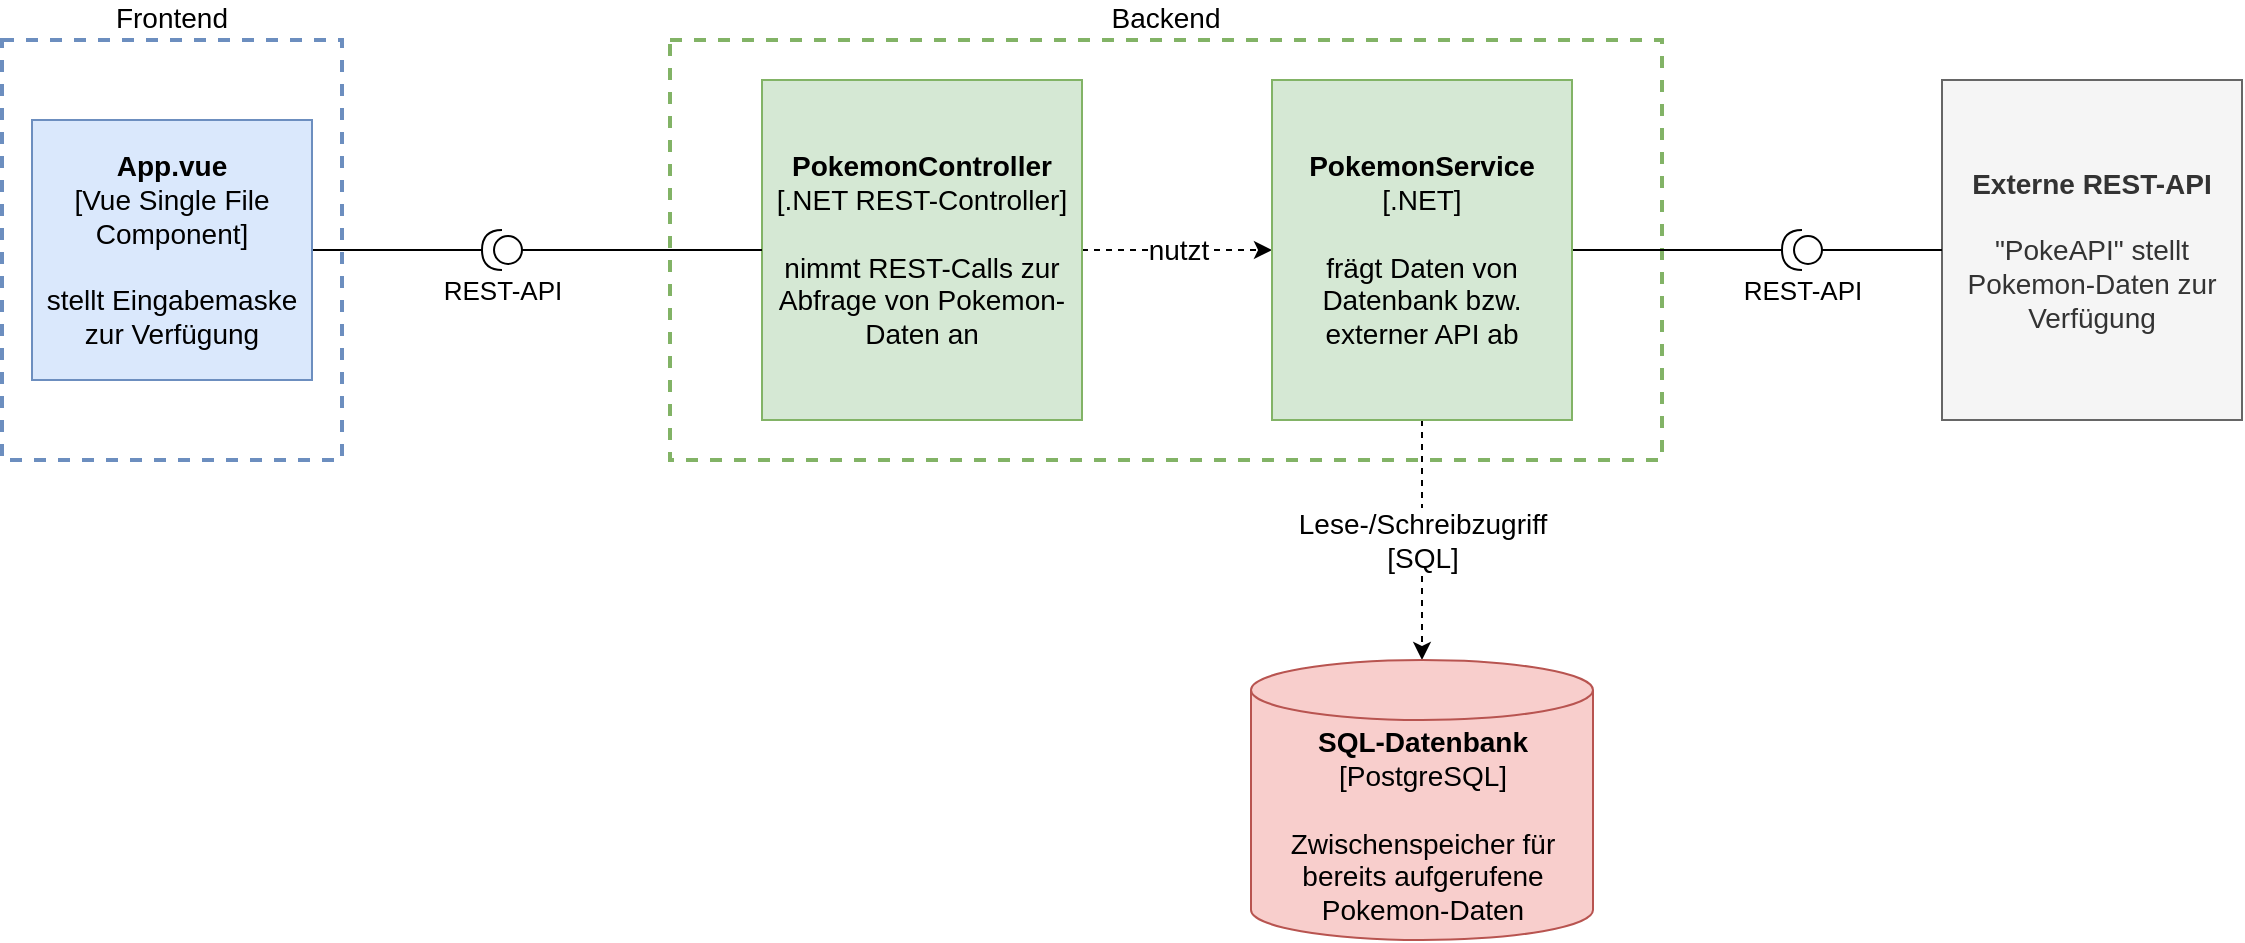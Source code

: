 <mxfile version="21.3.2" type="device">
  <diagram name="Seite-1" id="uukCMZsNi52-b3Le0xTW">
    <mxGraphModel dx="2954" dy="1078" grid="1" gridSize="10" guides="1" tooltips="1" connect="1" arrows="1" fold="1" page="1" pageScale="1" pageWidth="827" pageHeight="1169" math="0" shadow="0">
      <root>
        <mxCell id="0" />
        <mxCell id="1" parent="0" />
        <mxCell id="FsrfxaNs0TA1GNJ42hSI-8" style="edgeStyle=orthogonalEdgeStyle;rounded=0;orthogonalLoop=1;jettySize=auto;html=1;entryX=1;entryY=0.5;entryDx=0;entryDy=0;entryPerimeter=0;endArrow=none;endFill=0;exitX=1;exitY=0.5;exitDx=0;exitDy=0;" edge="1" parent="1" source="FsrfxaNs0TA1GNJ42hSI-10" target="FsrfxaNs0TA1GNJ42hSI-7">
          <mxGeometry relative="1" as="geometry" />
        </mxCell>
        <mxCell id="zNEgu30txlpyItWICn7m-1" value="Frontend" style="rounded=0;whiteSpace=wrap;html=1;labelPosition=center;verticalLabelPosition=top;align=center;verticalAlign=bottom;fillColor=none;strokeColor=#6c8ebf;fontSize=14;fontStyle=0;dashed=1;strokeWidth=2;" parent="1" vertex="1">
          <mxGeometry x="80" y="290" width="170" height="210" as="geometry" />
        </mxCell>
        <mxCell id="zNEgu30txlpyItWICn7m-11" value="Backend" style="rounded=0;whiteSpace=wrap;html=1;labelPosition=center;verticalLabelPosition=top;align=center;verticalAlign=bottom;fillColor=none;strokeColor=#82b366;fontSize=14;fontStyle=0;strokeWidth=2;dashed=1;" parent="1" vertex="1">
          <mxGeometry x="414" y="290" width="496" height="210" as="geometry" />
        </mxCell>
        <mxCell id="zNEgu30txlpyItWICn7m-21" value="nutzt" style="edgeStyle=orthogonalEdgeStyle;rounded=0;orthogonalLoop=1;jettySize=auto;html=1;entryX=0;entryY=0.5;entryDx=0;entryDy=0;endArrow=classic;endFill=1;fontSize=14;fontStyle=0;dashed=1;" parent="1" source="zNEgu30txlpyItWICn7m-12" target="zNEgu30txlpyItWICn7m-13" edge="1">
          <mxGeometry relative="1" as="geometry" />
        </mxCell>
        <mxCell id="zNEgu30txlpyItWICn7m-12" value="&lt;div&gt;PokemonController&lt;/div&gt;&lt;div&gt;&lt;span style=&quot;font-weight: normal;&quot;&gt;[.NET REST-Controller]&lt;/span&gt;&lt;/div&gt;&lt;div&gt;&lt;span style=&quot;font-weight: normal;&quot;&gt;&lt;br&gt;&lt;/span&gt;&lt;/div&gt;&lt;div&gt;&lt;span style=&quot;font-weight: normal;&quot;&gt;nimmt REST-Calls zur Abfrage von Pokemon-Daten an&lt;br&gt;&lt;/span&gt;&lt;/div&gt;" style="rounded=0;whiteSpace=wrap;html=1;fontSize=14;fontStyle=1;fillColor=#d5e8d4;strokeColor=#82b366;" parent="1" vertex="1">
          <mxGeometry x="460" y="310" width="160" height="170" as="geometry" />
        </mxCell>
        <mxCell id="zNEgu30txlpyItWICn7m-23" value="&lt;div&gt;Lese-/Schreibzugriff&lt;/div&gt;&lt;div&gt;[SQL]&lt;br&gt;&lt;/div&gt;" style="edgeStyle=orthogonalEdgeStyle;rounded=0;orthogonalLoop=1;jettySize=auto;html=1;fontSize=14;fontStyle=0;dashed=1;" parent="1" source="zNEgu30txlpyItWICn7m-13" target="zNEgu30txlpyItWICn7m-22" edge="1">
          <mxGeometry relative="1" as="geometry" />
        </mxCell>
        <mxCell id="FsrfxaNs0TA1GNJ42hSI-18" style="edgeStyle=orthogonalEdgeStyle;rounded=0;orthogonalLoop=1;jettySize=auto;html=1;entryX=1;entryY=0.5;entryDx=0;entryDy=0;entryPerimeter=0;endArrow=none;endFill=0;" edge="1" parent="1" source="zNEgu30txlpyItWICn7m-13" target="FsrfxaNs0TA1GNJ42hSI-17">
          <mxGeometry relative="1" as="geometry" />
        </mxCell>
        <mxCell id="zNEgu30txlpyItWICn7m-13" value="&lt;div&gt;PokemonService&lt;/div&gt;&lt;div&gt;&lt;span style=&quot;font-weight: normal;&quot;&gt;[.NET]&lt;/span&gt;&lt;/div&gt;&lt;div&gt;&lt;span style=&quot;font-weight: normal;&quot;&gt;&lt;br&gt;&lt;/span&gt;&lt;/div&gt;&lt;div&gt;&lt;span style=&quot;font-weight: normal;&quot;&gt;frägt Daten von Datenbank bzw. externer API ab&lt;/span&gt;&lt;br&gt;&lt;/div&gt;" style="rounded=0;whiteSpace=wrap;html=1;fontSize=14;fontStyle=1;fillColor=#d5e8d4;strokeColor=#82b366;" parent="1" vertex="1">
          <mxGeometry x="715" y="310" width="150" height="170" as="geometry" />
        </mxCell>
        <mxCell id="zNEgu30txlpyItWICn7m-22" value="&lt;div&gt;&lt;b&gt;SQL-Datenbank&lt;/b&gt;&lt;/div&gt;&lt;div&gt;[PostgreSQL]&lt;b&gt;&lt;br&gt;&lt;/b&gt;&lt;/div&gt;&lt;div&gt;&lt;br&gt;&lt;/div&gt;&lt;div&gt;Zwischenspeicher für bereits aufgerufene Pokemon-Daten&lt;br&gt;&lt;/div&gt;" style="shape=cylinder3;whiteSpace=wrap;html=1;boundedLbl=1;backgroundOutline=1;size=15;labelPosition=center;verticalLabelPosition=middle;align=center;verticalAlign=middle;fillColor=#f8cecc;strokeColor=#b85450;fontSize=14;fontStyle=0" parent="1" vertex="1">
          <mxGeometry x="704.5" y="600" width="171" height="140" as="geometry" />
        </mxCell>
        <mxCell id="FsrfxaNs0TA1GNJ42hSI-12" style="edgeStyle=orthogonalEdgeStyle;rounded=0;orthogonalLoop=1;jettySize=auto;html=1;exitX=0;exitY=0.5;exitDx=0;exitDy=0;exitPerimeter=0;endArrow=none;endFill=0;" edge="1" parent="1" source="FsrfxaNs0TA1GNJ42hSI-7" target="zNEgu30txlpyItWICn7m-12">
          <mxGeometry relative="1" as="geometry" />
        </mxCell>
        <mxCell id="FsrfxaNs0TA1GNJ42hSI-7" value="REST-API" style="shape=providedRequiredInterface;html=1;verticalLabelPosition=bottom;sketch=0;direction=west;fontSize=13;" vertex="1" parent="1">
          <mxGeometry x="320" y="385" width="20" height="20" as="geometry" />
        </mxCell>
        <mxCell id="FsrfxaNs0TA1GNJ42hSI-10" value="&lt;div&gt;&lt;b&gt;App.vue&lt;/b&gt;&lt;/div&gt;&lt;div&gt;[Vue Single File Component]&lt;/div&gt;&lt;div&gt;&lt;br&gt;&lt;/div&gt;&lt;div&gt;stellt Eingabemaske zur Verfügung&lt;br&gt;&lt;/div&gt;" style="rounded=0;whiteSpace=wrap;html=1;fontSize=14;fontStyle=0;fillColor=#dae8fc;strokeColor=#6c8ebf;" vertex="1" parent="1">
          <mxGeometry x="95" y="330" width="140" height="130" as="geometry" />
        </mxCell>
        <mxCell id="FsrfxaNs0TA1GNJ42hSI-14" value="&lt;div&gt;Externe REST-API&lt;/div&gt;&lt;div&gt;&lt;span style=&quot;font-weight: normal;&quot;&gt;&lt;br&gt;&lt;/span&gt;&lt;/div&gt;&lt;div&gt;&lt;span style=&quot;font-weight: normal;&quot;&gt;&quot;PokeAPI&quot; stellt Pokemon-Daten zur Verfügung&lt;/span&gt;&lt;/div&gt;" style="rounded=0;whiteSpace=wrap;html=1;fontSize=14;fontStyle=1;fillColor=#f5f5f5;strokeColor=#666666;fontColor=#333333;" vertex="1" parent="1">
          <mxGeometry x="1050" y="310" width="150" height="170" as="geometry" />
        </mxCell>
        <mxCell id="FsrfxaNs0TA1GNJ42hSI-19" style="edgeStyle=orthogonalEdgeStyle;rounded=0;orthogonalLoop=1;jettySize=auto;html=1;entryX=0;entryY=0.5;entryDx=0;entryDy=0;endArrow=none;endFill=0;" edge="1" parent="1" source="FsrfxaNs0TA1GNJ42hSI-17" target="FsrfxaNs0TA1GNJ42hSI-14">
          <mxGeometry relative="1" as="geometry" />
        </mxCell>
        <mxCell id="FsrfxaNs0TA1GNJ42hSI-17" value="REST-API" style="shape=providedRequiredInterface;html=1;verticalLabelPosition=bottom;sketch=0;direction=west;fontSize=13;" vertex="1" parent="1">
          <mxGeometry x="970" y="385" width="20" height="20" as="geometry" />
        </mxCell>
      </root>
    </mxGraphModel>
  </diagram>
</mxfile>
